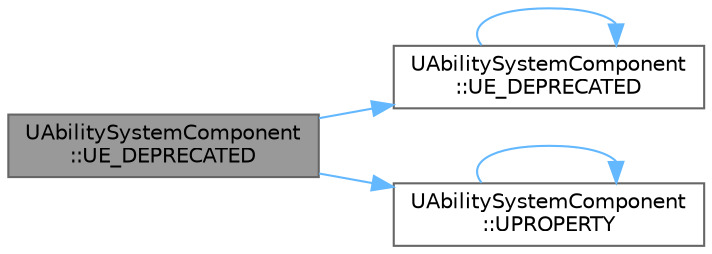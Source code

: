 digraph "UAbilitySystemComponent::UE_DEPRECATED"
{
 // INTERACTIVE_SVG=YES
 // LATEX_PDF_SIZE
  bgcolor="transparent";
  edge [fontname=Helvetica,fontsize=10,labelfontname=Helvetica,labelfontsize=10];
  node [fontname=Helvetica,fontsize=10,shape=box,height=0.2,width=0.4];
  rankdir="LR";
  Node1 [id="Node000001",label="UAbilitySystemComponent\l::UE_DEPRECATED",height=0.2,width=0.4,color="gray40", fillcolor="grey60", style="filled", fontcolor="black",tooltip="Full list of all instance-per-execution gameplay abilities associated with this component."];
  Node1 -> Node2 [id="edge1_Node000001_Node000002",color="steelblue1",style="solid",tooltip=" "];
  Node2 [id="Node000002",label="UAbilitySystemComponent\l::UE_DEPRECATED",height=0.2,width=0.4,color="grey40", fillcolor="white", style="filled",URL="$d4/d2d/classUAbilitySystemComponent.html#a7941a547fae80f55aa0a4315c3769757",tooltip=" "];
  Node2 -> Node2 [id="edge2_Node000002_Node000002",color="steelblue1",style="solid",tooltip=" "];
  Node1 -> Node3 [id="edge3_Node000001_Node000003",color="steelblue1",style="solid",tooltip=" "];
  Node3 [id="Node000003",label="UAbilitySystemComponent\l::UPROPERTY",height=0.2,width=0.4,color="grey40", fillcolor="white", style="filled",URL="$d4/d2d/classUAbilitySystemComponent.html#af0eaed2fc86b84052978a211cb6a4687",tooltip=" "];
  Node3 -> Node3 [id="edge4_Node000003_Node000003",color="steelblue1",style="solid",tooltip=" "];
}

